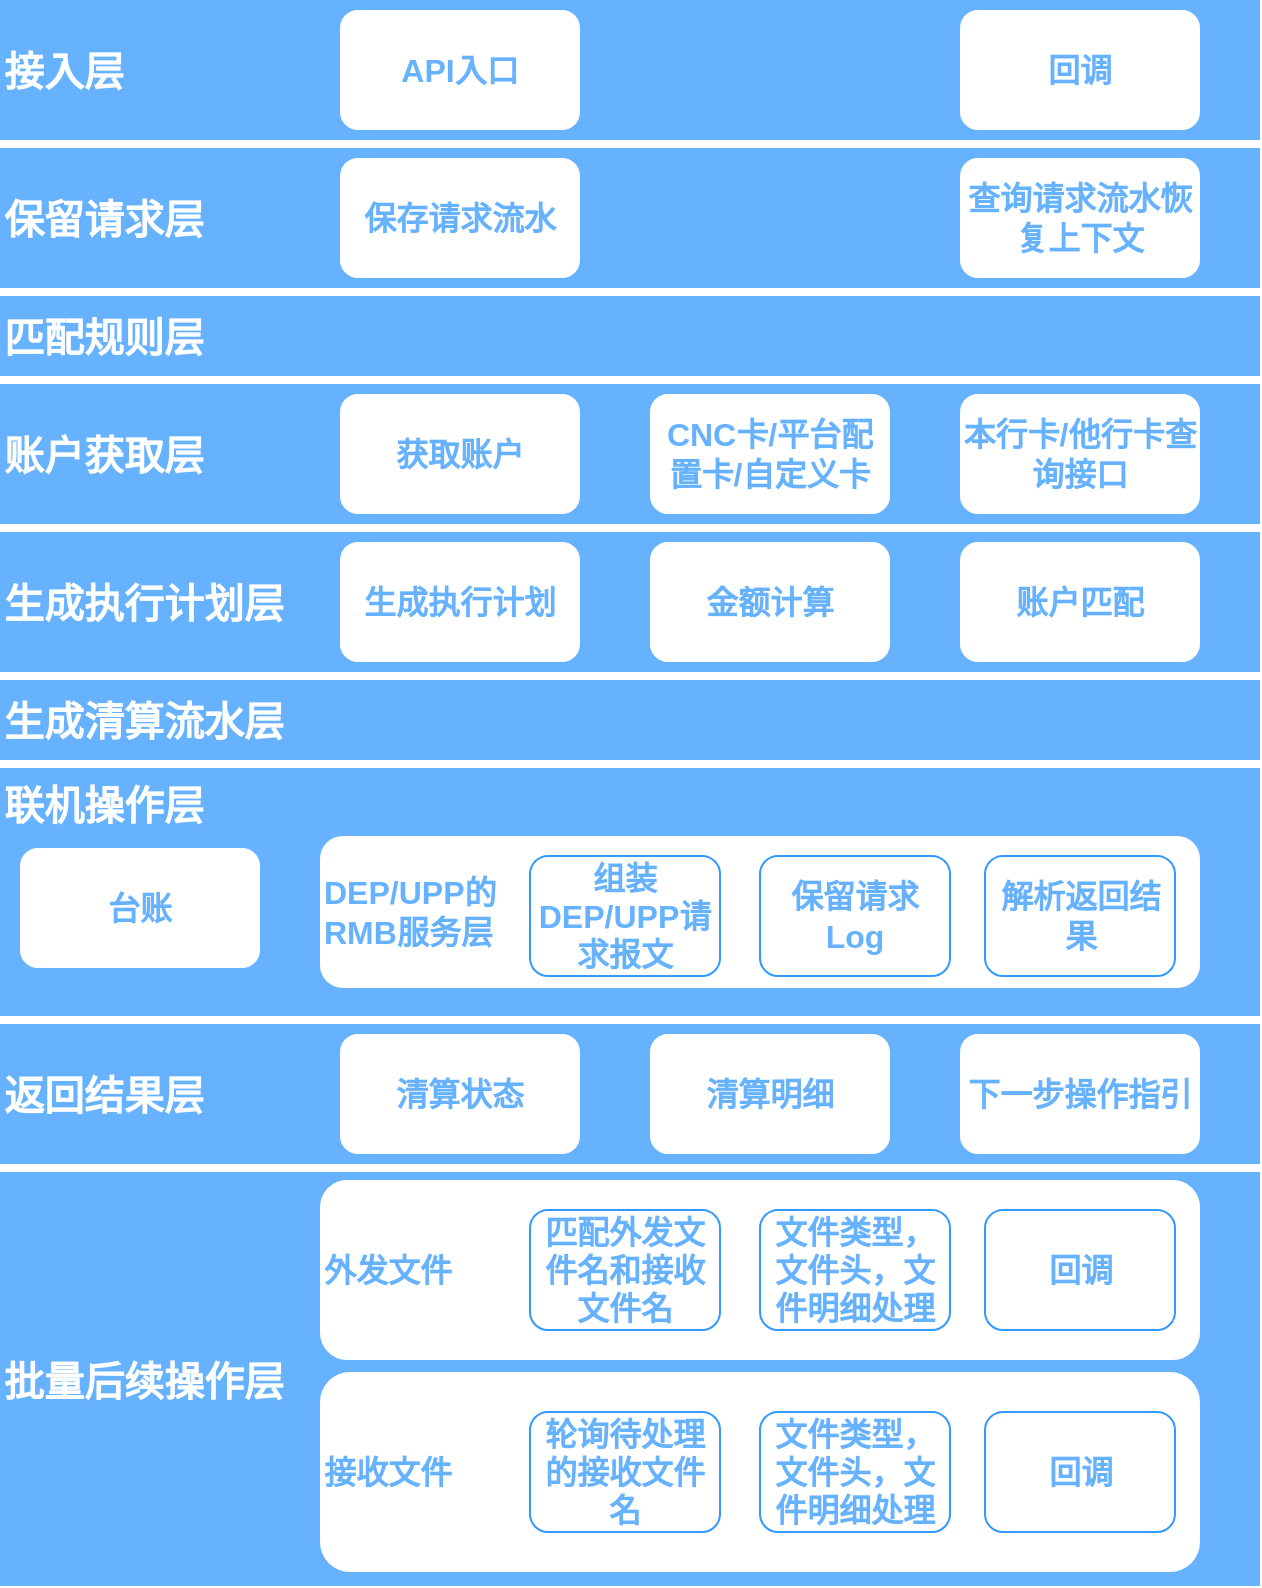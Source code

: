 <mxfile version="10.8.4" type="github"><diagram id="kjUhLuTlYEf19-uYpVck" name="Ã§Â¬Â¬ 1 Ã©Â¡Âµ"><mxGraphModel dx="1633" dy="822" grid="1" gridSize="10" guides="1" tooltips="1" connect="1" arrows="1" fold="1" page="1" pageScale="1" pageWidth="827" pageHeight="1169" math="0" shadow="0"><root><mxCell id="0"/><mxCell id="1" parent="0"/><mxCell id="1P6K6oFf8oCfgGA-prA9-4" value="联机操作层" style="rounded=0;whiteSpace=wrap;html=1;align=left;fillColor=#66B2FF;strokeColor=none;fontSize=20;fontStyle=1;fontColor=#ffffff;verticalAlign=top;" vertex="1" parent="1"><mxGeometry x="20" y="541" width="630" height="124" as="geometry"/></mxCell><mxCell id="H8eZMBbduY-FewTbX4_A-1" value="保留请求层" style="rounded=0;whiteSpace=wrap;html=1;align=left;fillColor=#66B2FF;strokeColor=none;fontFamily=Helvetica;fontSize=20;fontStyle=1;fontColor=#ffffff;" parent="1" vertex="1"><mxGeometry x="20" y="231" width="630" height="70" as="geometry"/></mxCell><mxCell id="H8eZMBbduY-FewTbX4_A-2" value="保存请求流水" style="rounded=1;whiteSpace=wrap;html=1;align=center;fontSize=16;strokeColor=none;fontColor=#66B2FF;fontStyle=1" parent="1" vertex="1"><mxGeometry x="190" y="236" width="120" height="60" as="geometry"/></mxCell><mxCell id="H8eZMBbduY-FewTbX4_A-3" value="查询请求流水恢复上下文" style="rounded=1;whiteSpace=wrap;html=1;align=center;fontSize=16;strokeColor=none;fontColor=#66B2FF;fontStyle=1" parent="1" vertex="1"><mxGeometry x="500" y="236" width="120" height="60" as="geometry"/></mxCell><mxCell id="H8eZMBbduY-FewTbX4_A-4" value="&lt;font style=&quot;font-size: 20px;&quot; color=&quot;#FFFFFF&quot;&gt;接入层&lt;/font&gt;" style="rounded=0;whiteSpace=wrap;html=1;align=left;fillColor=#66B2FF;strokeColor=none;fontFamily=Helvetica;fontSize=20;fontStyle=1;fontColor=#ffffff;" parent="1" vertex="1"><mxGeometry x="20" y="157" width="630" height="70" as="geometry"/></mxCell><mxCell id="H8eZMBbduY-FewTbX4_A-5" value="API入口" style="rounded=1;whiteSpace=wrap;html=1;align=center;fontSize=16;strokeColor=none;fontColor=#66B2FF;fontStyle=1" parent="1" vertex="1"><mxGeometry x="190" y="162" width="120" height="60" as="geometry"/></mxCell><mxCell id="H8eZMBbduY-FewTbX4_A-6" value="回调" style="rounded=1;whiteSpace=wrap;html=1;align=center;fontSize=16;strokeColor=none;fontColor=#66B2FF;fontStyle=1" parent="1" vertex="1"><mxGeometry x="500" y="162" width="120" height="60" as="geometry"/></mxCell><mxCell id="H8eZMBbduY-FewTbX4_A-7" value="&lt;font style=&quot;font-size: 20px&quot; color=&quot;#FFFFFF&quot;&gt;匹配规则层&lt;/font&gt;" style="rounded=0;whiteSpace=wrap;html=1;align=left;fillColor=#66B2FF;strokeColor=none;fontSize=20;fontStyle=1;fontColor=#ffffff;" parent="1" vertex="1"><mxGeometry x="20" y="305" width="630" height="40" as="geometry"/></mxCell><mxCell id="jm_BWGQIBMTPluMQ3C9E-2" value="&lt;font style=&quot;font-size: 20px&quot; color=&quot;#FFFFFF&quot;&gt;账户获取层&lt;/font&gt;" style="rounded=0;whiteSpace=wrap;html=1;align=left;fillColor=#66B2FF;strokeColor=none;fontSize=20;fontStyle=1;fontColor=#ffffff;" parent="1" vertex="1"><mxGeometry x="20" y="349" width="630" height="70" as="geometry"/></mxCell><mxCell id="jm_BWGQIBMTPluMQ3C9E-3" value="获取账户" style="rounded=1;whiteSpace=wrap;html=1;align=center;fontSize=16;strokeColor=none;fontColor=#66B2FF;fontStyle=1" parent="1" vertex="1"><mxGeometry x="190" y="354" width="120" height="60" as="geometry"/></mxCell><mxCell id="jm_BWGQIBMTPluMQ3C9E-4" value="本行卡/他行卡查询接口" style="rounded=1;whiteSpace=wrap;html=1;align=center;fontSize=16;strokeColor=none;fontColor=#66B2FF;fontStyle=1" parent="1" vertex="1"><mxGeometry x="500" y="354" width="120" height="60" as="geometry"/></mxCell><mxCell id="jm_BWGQIBMTPluMQ3C9E-6" value="&lt;font style=&quot;font-size: 20px&quot; color=&quot;#FFFFFF&quot;&gt;生成执行计划层&lt;/font&gt;" style="rounded=0;whiteSpace=wrap;html=1;align=left;fillColor=#66B2FF;strokeColor=none;fontSize=20;fontStyle=1;fontColor=#ffffff;" parent="1" vertex="1"><mxGeometry x="20" y="423" width="630" height="70" as="geometry"/></mxCell><mxCell id="jm_BWGQIBMTPluMQ3C9E-7" value="生成执行计划" style="rounded=1;whiteSpace=wrap;html=1;align=center;fontSize=16;strokeColor=none;fontColor=#66B2FF;fontStyle=1" parent="1" vertex="1"><mxGeometry x="190" y="428" width="120" height="60" as="geometry"/></mxCell><mxCell id="jm_BWGQIBMTPluMQ3C9E-8" value="&lt;div&gt;账户匹配&lt;/div&gt;" style="rounded=1;whiteSpace=wrap;html=1;align=center;fontSize=16;strokeColor=none;fontColor=#66B2FF;fontStyle=1" parent="1" vertex="1"><mxGeometry x="500" y="428" width="120" height="60" as="geometry"/></mxCell><mxCell id="jm_BWGQIBMTPluMQ3C9E-9" value="&lt;div&gt;金额计算&lt;/div&gt;" style="rounded=1;whiteSpace=wrap;html=1;align=center;fontSize=16;strokeColor=none;fontColor=#66B2FF;fontStyle=1" parent="1" vertex="1"><mxGeometry x="345" y="428" width="120" height="60" as="geometry"/></mxCell><mxCell id="jm_BWGQIBMTPluMQ3C9E-10" value="&lt;font style=&quot;font-size: 20px&quot; color=&quot;#FFFFFF&quot;&gt;生成清算流水层&lt;/font&gt;" style="rounded=0;whiteSpace=wrap;html=1;align=left;fillColor=#66B2FF;strokeColor=none;fontSize=20;fontStyle=1;fontColor=#ffffff;" parent="1" vertex="1"><mxGeometry x="20" y="497" width="630" height="40" as="geometry"/></mxCell><mxCell id="1P6K6oFf8oCfgGA-prA9-6" value="台账" style="rounded=1;whiteSpace=wrap;html=1;align=center;fontSize=16;strokeColor=none;fontColor=#66B2FF;fontStyle=1" vertex="1" parent="1"><mxGeometry x="30" y="581" width="120" height="60" as="geometry"/></mxCell><mxCell id="1P6K6oFf8oCfgGA-prA9-8" value="&lt;div&gt;DEP/UPP的&lt;/div&gt;&lt;div&gt;RMB服务层&lt;/div&gt;" style="rounded=1;whiteSpace=wrap;html=1;align=left;fontSize=16;strokeColor=none;fontColor=#66B2FF;fontStyle=1" vertex="1" parent="1"><mxGeometry x="180" y="575" width="440" height="76" as="geometry"/></mxCell><mxCell id="1P6K6oFf8oCfgGA-prA9-10" value="组装DEP/UPP请求报文" style="rounded=1;whiteSpace=wrap;html=1;align=center;fontSize=16;strokeColor=#3399FF;fontColor=#66B2FF;fontStyle=1" vertex="1" parent="1"><mxGeometry x="285" y="585" width="95" height="60" as="geometry"/></mxCell><mxCell id="1P6K6oFf8oCfgGA-prA9-11" value="保留请求Log" style="rounded=1;whiteSpace=wrap;html=1;align=center;fontSize=16;strokeColor=#3399FF;fontColor=#66B2FF;fontStyle=1" vertex="1" parent="1"><mxGeometry x="400" y="585" width="95" height="60" as="geometry"/></mxCell><mxCell id="1P6K6oFf8oCfgGA-prA9-12" value="解析返回结果" style="rounded=1;whiteSpace=wrap;html=1;align=center;fontSize=16;strokeColor=#3399FF;fontColor=#66B2FF;fontStyle=1" vertex="1" parent="1"><mxGeometry x="512.5" y="585" width="95" height="60" as="geometry"/></mxCell><mxCell id="1P6K6oFf8oCfgGA-prA9-13" value="批量后续操作层" style="rounded=0;whiteSpace=wrap;html=1;align=left;fillColor=#66B2FF;strokeColor=none;fontSize=20;fontStyle=1;fontColor=#ffffff;verticalAlign=middle;" vertex="1" parent="1"><mxGeometry x="20" y="743" width="630" height="207" as="geometry"/></mxCell><mxCell id="1P6K6oFf8oCfgGA-prA9-16" value="返回结果层" style="rounded=0;whiteSpace=wrap;html=1;align=left;fillColor=#66B2FF;strokeColor=none;fontFamily=Helvetica;fontSize=20;fontStyle=1;fontColor=#ffffff;" vertex="1" parent="1"><mxGeometry x="20" y="669" width="630" height="70" as="geometry"/></mxCell><mxCell id="1P6K6oFf8oCfgGA-prA9-17" value="清算状态" style="rounded=1;whiteSpace=wrap;html=1;align=center;fontSize=16;strokeColor=none;fontColor=#66B2FF;fontStyle=1" vertex="1" parent="1"><mxGeometry x="190" y="674" width="120" height="60" as="geometry"/></mxCell><mxCell id="1P6K6oFf8oCfgGA-prA9-19" value="清算明细" style="rounded=1;whiteSpace=wrap;html=1;align=center;fontSize=16;strokeColor=none;fontColor=#66B2FF;fontStyle=1" vertex="1" parent="1"><mxGeometry x="345" y="674" width="120" height="60" as="geometry"/></mxCell><mxCell id="1P6K6oFf8oCfgGA-prA9-20" value="下一步操作指引" style="rounded=1;whiteSpace=wrap;html=1;align=center;fontSize=16;strokeColor=none;fontColor=#66B2FF;fontStyle=1" vertex="1" parent="1"><mxGeometry x="500" y="674" width="120" height="60" as="geometry"/></mxCell><mxCell id="1P6K6oFf8oCfgGA-prA9-21" value="&lt;div&gt;外发文件&lt;/div&gt;" style="rounded=1;whiteSpace=wrap;html=1;align=left;fontSize=16;strokeColor=none;fontColor=#66B2FF;fontStyle=1" vertex="1" parent="1"><mxGeometry x="180" y="747" width="440" height="90" as="geometry"/></mxCell><mxCell id="1P6K6oFf8oCfgGA-prA9-23" value="&lt;div&gt;接收文件&lt;/div&gt;" style="rounded=1;whiteSpace=wrap;html=1;align=left;fontSize=16;strokeColor=none;fontColor=#66B2FF;fontStyle=1" vertex="1" parent="1"><mxGeometry x="180" y="843" width="440" height="100" as="geometry"/></mxCell><mxCell id="1P6K6oFf8oCfgGA-prA9-24" value="匹配外发文件名和接收文件名" style="rounded=1;whiteSpace=wrap;html=1;align=center;fontSize=16;strokeColor=#3399FF;fontColor=#66B2FF;fontStyle=1" vertex="1" parent="1"><mxGeometry x="285" y="762" width="95" height="60" as="geometry"/></mxCell><mxCell id="1P6K6oFf8oCfgGA-prA9-25" value="文件类型，文件头，文件明细处理" style="rounded=1;whiteSpace=wrap;html=1;align=center;fontSize=16;strokeColor=#3399FF;fontColor=#66B2FF;fontStyle=1" vertex="1" parent="1"><mxGeometry x="400" y="762" width="95" height="60" as="geometry"/></mxCell><mxCell id="1P6K6oFf8oCfgGA-prA9-26" value="回调" style="rounded=1;whiteSpace=wrap;html=1;align=center;fontSize=16;strokeColor=#3399FF;fontColor=#66B2FF;fontStyle=1" vertex="1" parent="1"><mxGeometry x="512.5" y="762" width="95" height="60" as="geometry"/></mxCell><mxCell id="1P6K6oFf8oCfgGA-prA9-27" value="轮询待处理的接收文件名" style="rounded=1;whiteSpace=wrap;html=1;align=center;fontSize=16;strokeColor=#3399FF;fontColor=#66B2FF;fontStyle=1" vertex="1" parent="1"><mxGeometry x="285" y="863" width="95" height="60" as="geometry"/></mxCell><mxCell id="1P6K6oFf8oCfgGA-prA9-28" value="文件类型，文件头，文件明细处理" style="rounded=1;whiteSpace=wrap;html=1;align=center;fontSize=16;strokeColor=#3399FF;fontColor=#66B2FF;fontStyle=1" vertex="1" parent="1"><mxGeometry x="400" y="863" width="95" height="60" as="geometry"/></mxCell><mxCell id="1P6K6oFf8oCfgGA-prA9-29" value="回调" style="rounded=1;whiteSpace=wrap;html=1;align=center;fontSize=16;strokeColor=#3399FF;fontColor=#66B2FF;fontStyle=1" vertex="1" parent="1"><mxGeometry x="512.5" y="863" width="95" height="60" as="geometry"/></mxCell><mxCell id="1P6K6oFf8oCfgGA-prA9-30" value="CNC卡/平台配置卡/自定义卡" style="rounded=1;whiteSpace=wrap;html=1;align=center;fontSize=16;strokeColor=none;fontColor=#66B2FF;fontStyle=1" vertex="1" parent="1"><mxGeometry x="345" y="354" width="120" height="60" as="geometry"/></mxCell></root></mxGraphModel></diagram></mxfile>
